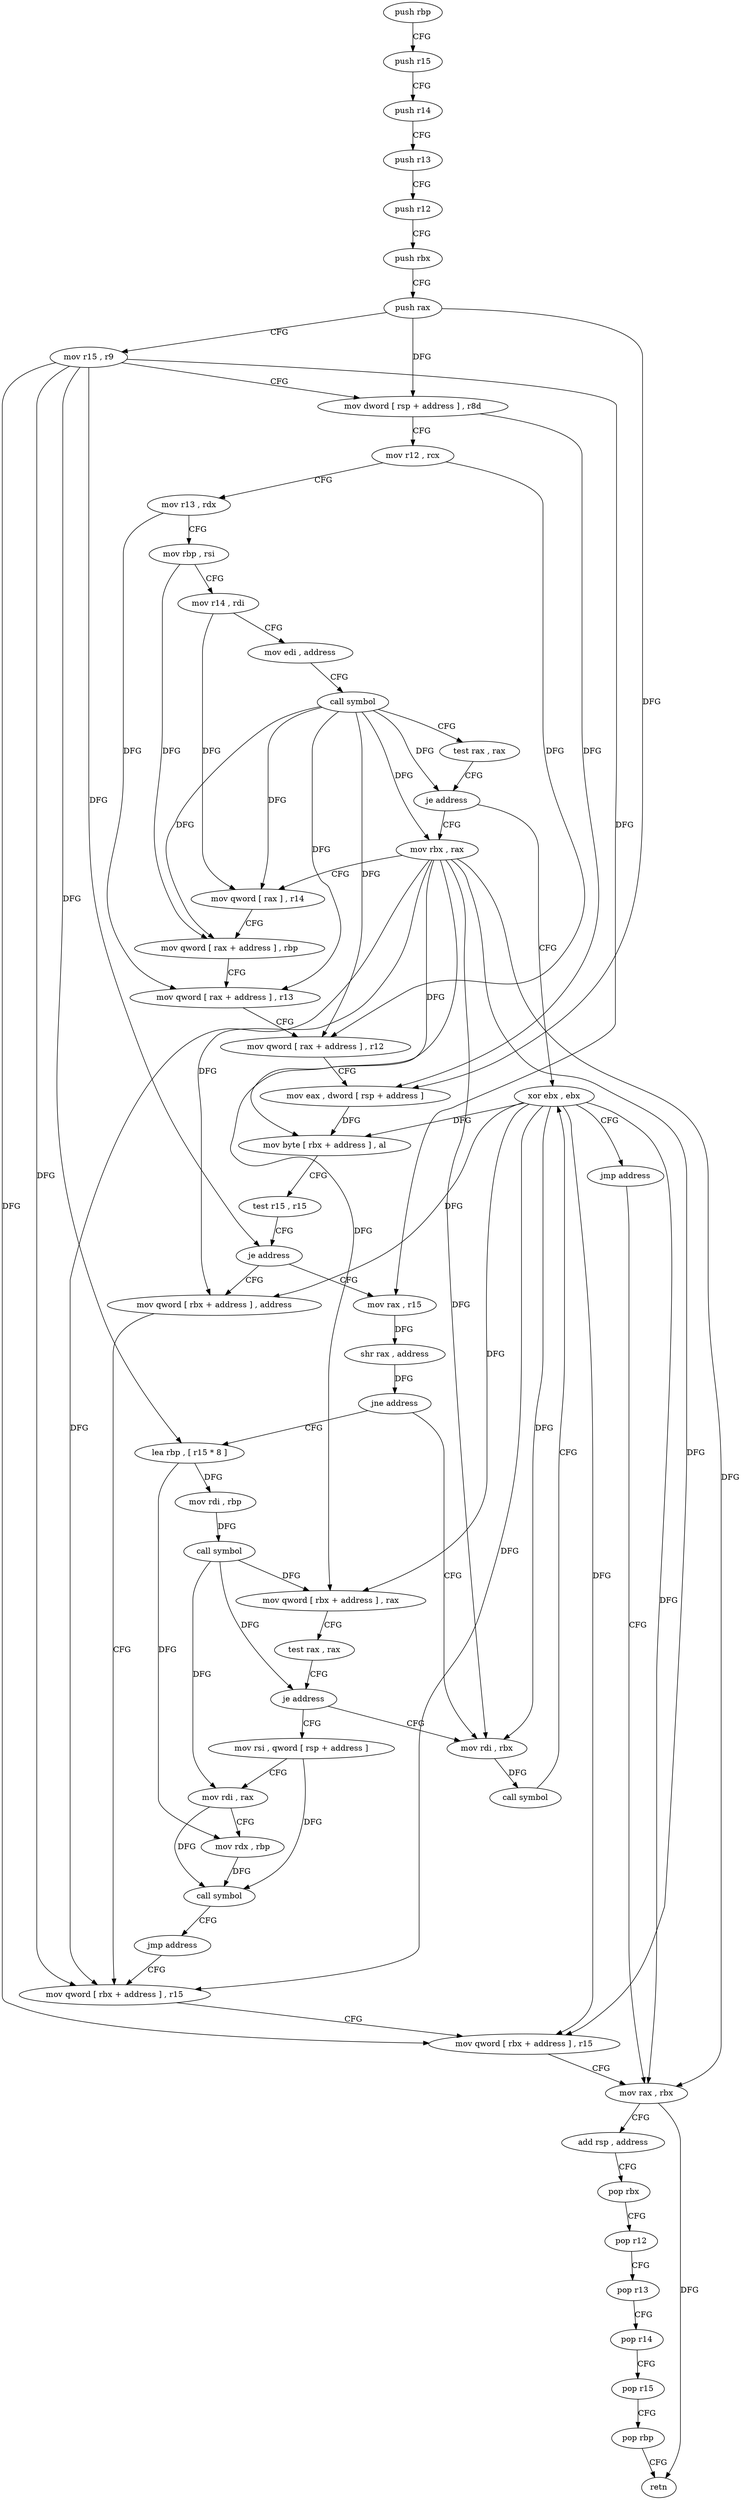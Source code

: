 digraph "func" {
"148464" [label = "push rbp" ]
"148465" [label = "push r15" ]
"148467" [label = "push r14" ]
"148469" [label = "push r13" ]
"148471" [label = "push r12" ]
"148473" [label = "push rbx" ]
"148474" [label = "push rax" ]
"148475" [label = "mov r15 , r9" ]
"148478" [label = "mov dword [ rsp + address ] , r8d" ]
"148483" [label = "mov r12 , rcx" ]
"148486" [label = "mov r13 , rdx" ]
"148489" [label = "mov rbp , rsi" ]
"148492" [label = "mov r14 , rdi" ]
"148495" [label = "mov edi , address" ]
"148500" [label = "call symbol" ]
"148505" [label = "test rax , rax" ]
"148508" [label = "je address" ]
"148600" [label = "xor ebx , ebx" ]
"148510" [label = "mov rbx , rax" ]
"148602" [label = "jmp address" ]
"148620" [label = "mov rax , rbx" ]
"148513" [label = "mov qword [ rax ] , r14" ]
"148516" [label = "mov qword [ rax + address ] , rbp" ]
"148520" [label = "mov qword [ rax + address ] , r13" ]
"148524" [label = "mov qword [ rax + address ] , r12" ]
"148528" [label = "mov eax , dword [ rsp + address ]" ]
"148532" [label = "mov byte [ rbx + address ] , al" ]
"148535" [label = "test r15 , r15" ]
"148538" [label = "je address" ]
"148604" [label = "mov qword [ rbx + address ] , address" ]
"148540" [label = "mov rax , r15" ]
"148623" [label = "add rsp , address" ]
"148627" [label = "pop rbx" ]
"148628" [label = "pop r12" ]
"148630" [label = "pop r13" ]
"148632" [label = "pop r14" ]
"148634" [label = "pop r15" ]
"148636" [label = "pop rbp" ]
"148637" [label = "retn" ]
"148612" [label = "mov qword [ rbx + address ] , r15" ]
"148543" [label = "shr rax , address" ]
"148547" [label = "jne address" ]
"148592" [label = "mov rdi , rbx" ]
"148549" [label = "lea rbp , [ r15 * 8 ]" ]
"148595" [label = "call symbol" ]
"148557" [label = "mov rdi , rbp" ]
"148560" [label = "call symbol" ]
"148565" [label = "mov qword [ rbx + address ] , rax" ]
"148569" [label = "test rax , rax" ]
"148572" [label = "je address" ]
"148574" [label = "mov rsi , qword [ rsp + address ]" ]
"148579" [label = "mov rdi , rax" ]
"148582" [label = "mov rdx , rbp" ]
"148585" [label = "call symbol" ]
"148590" [label = "jmp address" ]
"148616" [label = "mov qword [ rbx + address ] , r15" ]
"148464" -> "148465" [ label = "CFG" ]
"148465" -> "148467" [ label = "CFG" ]
"148467" -> "148469" [ label = "CFG" ]
"148469" -> "148471" [ label = "CFG" ]
"148471" -> "148473" [ label = "CFG" ]
"148473" -> "148474" [ label = "CFG" ]
"148474" -> "148475" [ label = "CFG" ]
"148474" -> "148478" [ label = "DFG" ]
"148474" -> "148528" [ label = "DFG" ]
"148475" -> "148478" [ label = "CFG" ]
"148475" -> "148538" [ label = "DFG" ]
"148475" -> "148540" [ label = "DFG" ]
"148475" -> "148612" [ label = "DFG" ]
"148475" -> "148616" [ label = "DFG" ]
"148475" -> "148549" [ label = "DFG" ]
"148478" -> "148483" [ label = "CFG" ]
"148478" -> "148528" [ label = "DFG" ]
"148483" -> "148486" [ label = "CFG" ]
"148483" -> "148524" [ label = "DFG" ]
"148486" -> "148489" [ label = "CFG" ]
"148486" -> "148520" [ label = "DFG" ]
"148489" -> "148492" [ label = "CFG" ]
"148489" -> "148516" [ label = "DFG" ]
"148492" -> "148495" [ label = "CFG" ]
"148492" -> "148513" [ label = "DFG" ]
"148495" -> "148500" [ label = "CFG" ]
"148500" -> "148505" [ label = "CFG" ]
"148500" -> "148508" [ label = "DFG" ]
"148500" -> "148510" [ label = "DFG" ]
"148500" -> "148513" [ label = "DFG" ]
"148500" -> "148516" [ label = "DFG" ]
"148500" -> "148520" [ label = "DFG" ]
"148500" -> "148524" [ label = "DFG" ]
"148505" -> "148508" [ label = "CFG" ]
"148508" -> "148600" [ label = "CFG" ]
"148508" -> "148510" [ label = "CFG" ]
"148600" -> "148602" [ label = "CFG" ]
"148600" -> "148532" [ label = "DFG" ]
"148600" -> "148620" [ label = "DFG" ]
"148600" -> "148604" [ label = "DFG" ]
"148600" -> "148612" [ label = "DFG" ]
"148600" -> "148616" [ label = "DFG" ]
"148600" -> "148592" [ label = "DFG" ]
"148600" -> "148565" [ label = "DFG" ]
"148510" -> "148513" [ label = "CFG" ]
"148510" -> "148532" [ label = "DFG" ]
"148510" -> "148620" [ label = "DFG" ]
"148510" -> "148604" [ label = "DFG" ]
"148510" -> "148612" [ label = "DFG" ]
"148510" -> "148616" [ label = "DFG" ]
"148510" -> "148592" [ label = "DFG" ]
"148510" -> "148565" [ label = "DFG" ]
"148602" -> "148620" [ label = "CFG" ]
"148620" -> "148623" [ label = "CFG" ]
"148620" -> "148637" [ label = "DFG" ]
"148513" -> "148516" [ label = "CFG" ]
"148516" -> "148520" [ label = "CFG" ]
"148520" -> "148524" [ label = "CFG" ]
"148524" -> "148528" [ label = "CFG" ]
"148528" -> "148532" [ label = "DFG" ]
"148532" -> "148535" [ label = "CFG" ]
"148535" -> "148538" [ label = "CFG" ]
"148538" -> "148604" [ label = "CFG" ]
"148538" -> "148540" [ label = "CFG" ]
"148604" -> "148612" [ label = "CFG" ]
"148540" -> "148543" [ label = "DFG" ]
"148623" -> "148627" [ label = "CFG" ]
"148627" -> "148628" [ label = "CFG" ]
"148628" -> "148630" [ label = "CFG" ]
"148630" -> "148632" [ label = "CFG" ]
"148632" -> "148634" [ label = "CFG" ]
"148634" -> "148636" [ label = "CFG" ]
"148636" -> "148637" [ label = "CFG" ]
"148612" -> "148616" [ label = "CFG" ]
"148543" -> "148547" [ label = "DFG" ]
"148547" -> "148592" [ label = "CFG" ]
"148547" -> "148549" [ label = "CFG" ]
"148592" -> "148595" [ label = "DFG" ]
"148549" -> "148557" [ label = "DFG" ]
"148549" -> "148582" [ label = "DFG" ]
"148595" -> "148600" [ label = "CFG" ]
"148557" -> "148560" [ label = "DFG" ]
"148560" -> "148565" [ label = "DFG" ]
"148560" -> "148572" [ label = "DFG" ]
"148560" -> "148579" [ label = "DFG" ]
"148565" -> "148569" [ label = "CFG" ]
"148569" -> "148572" [ label = "CFG" ]
"148572" -> "148592" [ label = "CFG" ]
"148572" -> "148574" [ label = "CFG" ]
"148574" -> "148579" [ label = "CFG" ]
"148574" -> "148585" [ label = "DFG" ]
"148579" -> "148582" [ label = "CFG" ]
"148579" -> "148585" [ label = "DFG" ]
"148582" -> "148585" [ label = "DFG" ]
"148585" -> "148590" [ label = "CFG" ]
"148590" -> "148612" [ label = "CFG" ]
"148616" -> "148620" [ label = "CFG" ]
}
